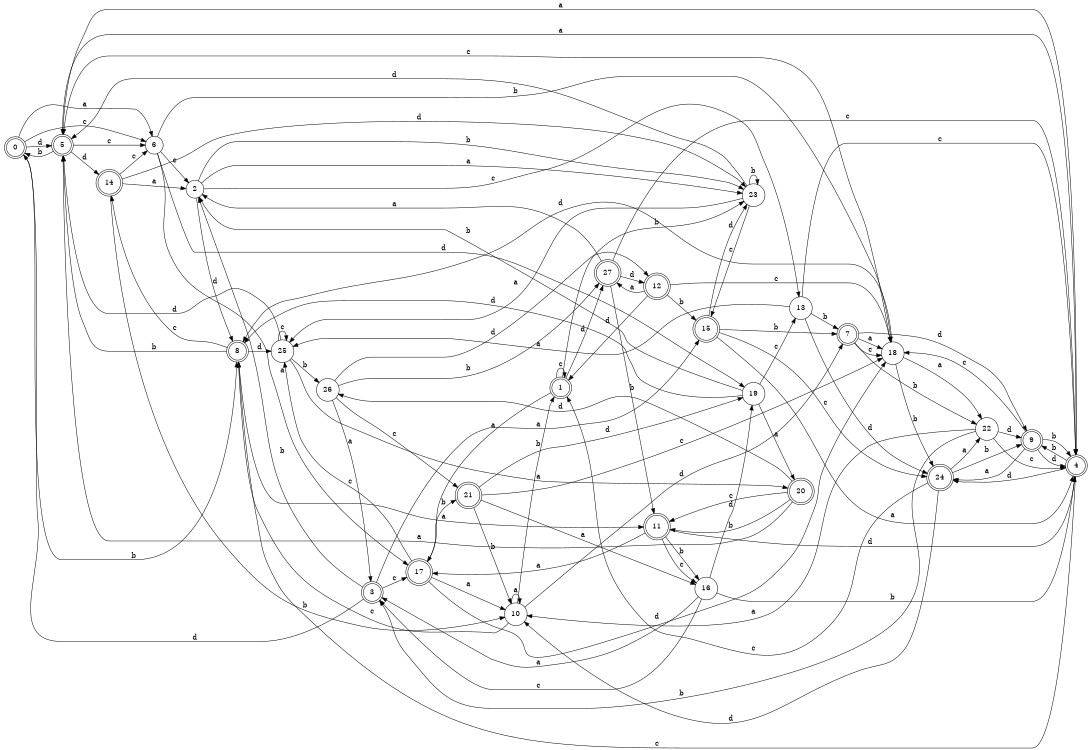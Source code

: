 digraph n23_5 {
__start0 [label="" shape="none"];

rankdir=LR;
size="8,5";

s0 [style="rounded,filled", color="black", fillcolor="white" shape="doublecircle", label="0"];
s1 [style="rounded,filled", color="black", fillcolor="white" shape="doublecircle", label="1"];
s2 [style="filled", color="black", fillcolor="white" shape="circle", label="2"];
s3 [style="rounded,filled", color="black", fillcolor="white" shape="doublecircle", label="3"];
s4 [style="rounded,filled", color="black", fillcolor="white" shape="doublecircle", label="4"];
s5 [style="rounded,filled", color="black", fillcolor="white" shape="doublecircle", label="5"];
s6 [style="filled", color="black", fillcolor="white" shape="circle", label="6"];
s7 [style="rounded,filled", color="black", fillcolor="white" shape="doublecircle", label="7"];
s8 [style="rounded,filled", color="black", fillcolor="white" shape="doublecircle", label="8"];
s9 [style="rounded,filled", color="black", fillcolor="white" shape="doublecircle", label="9"];
s10 [style="filled", color="black", fillcolor="white" shape="circle", label="10"];
s11 [style="rounded,filled", color="black", fillcolor="white" shape="doublecircle", label="11"];
s12 [style="rounded,filled", color="black", fillcolor="white" shape="doublecircle", label="12"];
s13 [style="filled", color="black", fillcolor="white" shape="circle", label="13"];
s14 [style="rounded,filled", color="black", fillcolor="white" shape="doublecircle", label="14"];
s15 [style="rounded,filled", color="black", fillcolor="white" shape="doublecircle", label="15"];
s16 [style="filled", color="black", fillcolor="white" shape="circle", label="16"];
s17 [style="rounded,filled", color="black", fillcolor="white" shape="doublecircle", label="17"];
s18 [style="filled", color="black", fillcolor="white" shape="circle", label="18"];
s19 [style="filled", color="black", fillcolor="white" shape="circle", label="19"];
s20 [style="rounded,filled", color="black", fillcolor="white" shape="doublecircle", label="20"];
s21 [style="rounded,filled", color="black", fillcolor="white" shape="doublecircle", label="21"];
s22 [style="filled", color="black", fillcolor="white" shape="circle", label="22"];
s23 [style="filled", color="black", fillcolor="white" shape="circle", label="23"];
s24 [style="rounded,filled", color="black", fillcolor="white" shape="doublecircle", label="24"];
s25 [style="filled", color="black", fillcolor="white" shape="circle", label="25"];
s26 [style="filled", color="black", fillcolor="white" shape="circle", label="26"];
s27 [style="rounded,filled", color="black", fillcolor="white" shape="doublecircle", label="27"];
s0 -> s6 [label="a"];
s0 -> s8 [label="b"];
s0 -> s6 [label="c"];
s0 -> s5 [label="d"];
s1 -> s17 [label="a"];
s1 -> s23 [label="b"];
s1 -> s1 [label="c"];
s1 -> s27 [label="d"];
s2 -> s23 [label="a"];
s2 -> s23 [label="b"];
s2 -> s13 [label="c"];
s2 -> s8 [label="d"];
s3 -> s15 [label="a"];
s3 -> s2 [label="b"];
s3 -> s17 [label="c"];
s3 -> s0 [label="d"];
s4 -> s5 [label="a"];
s4 -> s9 [label="b"];
s4 -> s8 [label="c"];
s4 -> s24 [label="d"];
s5 -> s4 [label="a"];
s5 -> s0 [label="b"];
s5 -> s6 [label="c"];
s5 -> s14 [label="d"];
s6 -> s17 [label="a"];
s6 -> s18 [label="b"];
s6 -> s2 [label="c"];
s6 -> s19 [label="d"];
s7 -> s18 [label="a"];
s7 -> s22 [label="b"];
s7 -> s18 [label="c"];
s7 -> s9 [label="d"];
s8 -> s11 [label="a"];
s8 -> s5 [label="b"];
s8 -> s14 [label="c"];
s8 -> s25 [label="d"];
s9 -> s24 [label="a"];
s9 -> s4 [label="b"];
s9 -> s18 [label="c"];
s9 -> s4 [label="d"];
s10 -> s10 [label="a"];
s10 -> s1 [label="b"];
s10 -> s8 [label="c"];
s10 -> s7 [label="d"];
s11 -> s17 [label="a"];
s11 -> s16 [label="b"];
s11 -> s16 [label="c"];
s11 -> s4 [label="d"];
s12 -> s27 [label="a"];
s12 -> s15 [label="b"];
s12 -> s18 [label="c"];
s12 -> s1 [label="d"];
s13 -> s25 [label="a"];
s13 -> s7 [label="b"];
s13 -> s4 [label="c"];
s13 -> s24 [label="d"];
s14 -> s2 [label="a"];
s14 -> s10 [label="b"];
s14 -> s6 [label="c"];
s14 -> s23 [label="d"];
s15 -> s4 [label="a"];
s15 -> s7 [label="b"];
s15 -> s24 [label="c"];
s15 -> s23 [label="d"];
s16 -> s3 [label="a"];
s16 -> s4 [label="b"];
s16 -> s3 [label="c"];
s16 -> s19 [label="d"];
s17 -> s10 [label="a"];
s17 -> s21 [label="b"];
s17 -> s25 [label="c"];
s17 -> s18 [label="d"];
s18 -> s22 [label="a"];
s18 -> s24 [label="b"];
s18 -> s5 [label="c"];
s18 -> s8 [label="d"];
s19 -> s20 [label="a"];
s19 -> s2 [label="b"];
s19 -> s13 [label="c"];
s19 -> s8 [label="d"];
s20 -> s5 [label="a"];
s20 -> s11 [label="b"];
s20 -> s11 [label="c"];
s20 -> s26 [label="d"];
s21 -> s16 [label="a"];
s21 -> s10 [label="b"];
s21 -> s18 [label="c"];
s21 -> s19 [label="d"];
s22 -> s10 [label="a"];
s22 -> s3 [label="b"];
s22 -> s4 [label="c"];
s22 -> s9 [label="d"];
s23 -> s25 [label="a"];
s23 -> s23 [label="b"];
s23 -> s15 [label="c"];
s23 -> s5 [label="d"];
s24 -> s22 [label="a"];
s24 -> s9 [label="b"];
s24 -> s1 [label="c"];
s24 -> s10 [label="d"];
s25 -> s20 [label="a"];
s25 -> s26 [label="b"];
s25 -> s25 [label="c"];
s25 -> s5 [label="d"];
s26 -> s3 [label="a"];
s26 -> s27 [label="b"];
s26 -> s21 [label="c"];
s26 -> s12 [label="d"];
s27 -> s2 [label="a"];
s27 -> s11 [label="b"];
s27 -> s4 [label="c"];
s27 -> s12 [label="d"];

}